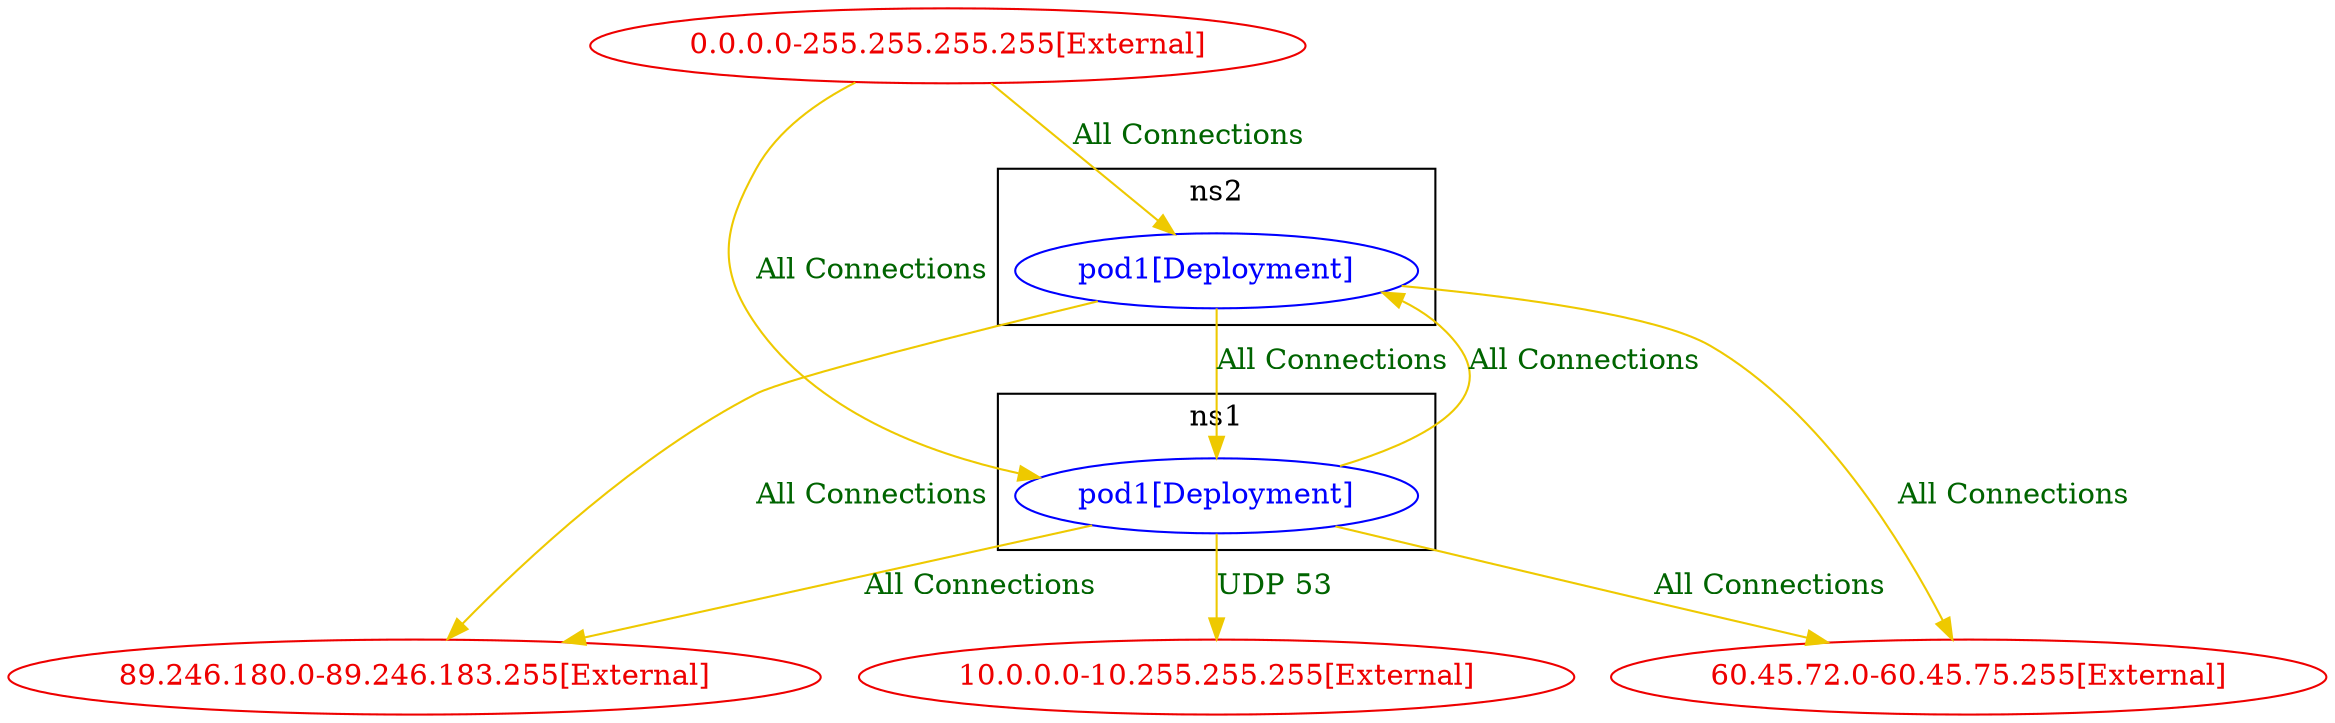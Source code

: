 digraph {
	subgraph "cluster_ns1" {
		color="black"
		fontcolor="black"
		"ns1/pod1[Deployment]" [label="pod1[Deployment]" color="blue" fontcolor="blue"]
		label="ns1"
	}
	subgraph "cluster_ns2" {
		color="black"
		fontcolor="black"
		"ns2/pod1[Deployment]" [label="pod1[Deployment]" color="blue" fontcolor="blue"]
		label="ns2"
	}
	"0.0.0.0-255.255.255.255[External]" [label="0.0.0.0-255.255.255.255[External]" color="red2" fontcolor="red2"]
	"10.0.0.0-10.255.255.255[External]" [label="10.0.0.0-10.255.255.255[External]" color="red2" fontcolor="red2"]
	"60.45.72.0-60.45.75.255[External]" [label="60.45.72.0-60.45.75.255[External]" color="red2" fontcolor="red2"]
	"89.246.180.0-89.246.183.255[External]" [label="89.246.180.0-89.246.183.255[External]" color="red2" fontcolor="red2"]
	"0.0.0.0-255.255.255.255[External]" -> "ns1/pod1[Deployment]" [label="All Connections" color="gold2" fontcolor="darkgreen" weight=0.5]
	"0.0.0.0-255.255.255.255[External]" -> "ns2/pod1[Deployment]" [label="All Connections" color="gold2" fontcolor="darkgreen" weight=0.5]
	"ns1/pod1[Deployment]" -> "10.0.0.0-10.255.255.255[External]" [label="UDP 53" color="gold2" fontcolor="darkgreen" weight=1]
	"ns1/pod1[Deployment]" -> "60.45.72.0-60.45.75.255[External]" [label="All Connections" color="gold2" fontcolor="darkgreen" weight=1]
	"ns1/pod1[Deployment]" -> "89.246.180.0-89.246.183.255[External]" [label="All Connections" color="gold2" fontcolor="darkgreen" weight=1]
	"ns1/pod1[Deployment]" -> "ns2/pod1[Deployment]" [label="All Connections" color="gold2" fontcolor="darkgreen" weight=0.5]
	"ns2/pod1[Deployment]" -> "60.45.72.0-60.45.75.255[External]" [label="All Connections" color="gold2" fontcolor="darkgreen" weight=1]
	"ns2/pod1[Deployment]" -> "89.246.180.0-89.246.183.255[External]" [label="All Connections" color="gold2" fontcolor="darkgreen" weight=1]
	"ns2/pod1[Deployment]" -> "ns1/pod1[Deployment]" [label="All Connections" color="gold2" fontcolor="darkgreen" weight=1]
}